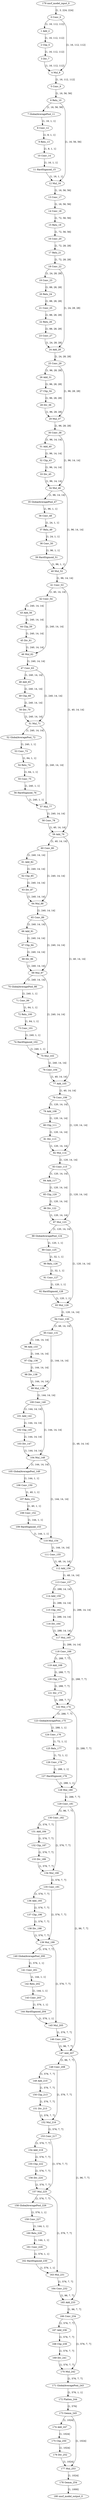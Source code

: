 strict digraph  {
"0 Conv_0" [id=0, type=Conv];
"1 Add_2" [id=1, type=Add];
"2 Clip_5" [id=2, type=Clip];
"3 Div_7" [id=3, type=Div];
"4 Mul_8" [id=4, type=Mul];
"5 Conv_9" [id=5, type=Conv];
"6 Relu_10" [id=6, type=Relu];
"7 GlobalAveragePool_11" [id=7, type=GlobalAveragePool];
"8 Conv_12" [id=8, type=Conv];
"9 Relu_13" [id=9, type=Relu];
"10 Conv_14" [id=10, type=Conv];
"11 HardSigmoid_15" [id=11, type=HardSigmoid];
"12 Mul_16" [id=12, type=Mul];
"13 Conv_17" [id=13, type=Conv];
"14 Conv_18" [id=14, type=Conv];
"15 Relu_19" [id=15, type=Relu];
"16 Conv_20" [id=16, type=Conv];
"17 Relu_21" [id=17, type=Relu];
"18 Conv_22" [id=18, type=Conv];
"19 Conv_23" [id=19, type=Conv];
"20 Relu_24" [id=20, type=Relu];
"21 Conv_25" [id=21, type=Conv];
"22 Relu_26" [id=22, type=Relu];
"23 Conv_27" [id=23, type=Conv];
"24 Add_28" [id=24, type=Add];
"25 Conv_29" [id=25, type=Conv];
"26 Add_31" [id=26, type=Add];
"27 Clip_34" [id=27, type=Clip];
"28 Div_36" [id=28, type=Div];
"29 Mul_37" [id=29, type=Mul];
"30 Conv_38" [id=30, type=Conv];
"31 Add_40" [id=31, type=Add];
"32 Clip_43" [id=32, type=Clip];
"33 Div_45" [id=33, type=Div];
"34 Mul_46" [id=34, type=Mul];
"35 GlobalAveragePool_47" [id=35, type=GlobalAveragePool];
"36 Conv_48" [id=36, type=Conv];
"37 Relu_49" [id=37, type=Relu];
"38 Conv_50" [id=38, type=Conv];
"39 HardSigmoid_51" [id=39, type=HardSigmoid];
"40 Mul_52" [id=40, type=Mul];
"41 Conv_53" [id=41, type=Conv];
"42 Conv_54" [id=42, type=Conv];
"43 Add_56" [id=43, type=Add];
"44 Clip_59" [id=44, type=Clip];
"45 Div_61" [id=45, type=Div];
"46 Mul_62" [id=46, type=Mul];
"47 Conv_63" [id=47, type=Conv];
"48 Add_65" [id=48, type=Add];
"49 Clip_68" [id=49, type=Clip];
"50 Div_70" [id=50, type=Div];
"51 Mul_71" [id=51, type=Mul];
"52 GlobalAveragePool_72" [id=52, type=GlobalAveragePool];
"53 Conv_73" [id=53, type=Conv];
"54 Relu_74" [id=54, type=Relu];
"55 Conv_75" [id=55, type=Conv];
"56 HardSigmoid_76" [id=56, type=HardSigmoid];
"57 Mul_77" [id=57, type=Mul];
"58 Conv_78" [id=58, type=Conv];
"59 Add_79" [id=59, type=Add];
"60 Conv_80" [id=60, type=Conv];
"61 Add_82" [id=61, type=Add];
"62 Clip_85" [id=62, type=Clip];
"63 Div_87" [id=63, type=Div];
"64 Mul_88" [id=64, type=Mul];
"65 Conv_89" [id=65, type=Conv];
"66 Add_91" [id=66, type=Add];
"67 Clip_94" [id=67, type=Clip];
"68 Div_96" [id=68, type=Div];
"69 Mul_97" [id=69, type=Mul];
"70 GlobalAveragePool_98" [id=70, type=GlobalAveragePool];
"71 Conv_99" [id=71, type=Conv];
"72 Relu_100" [id=72, type=Relu];
"73 Conv_101" [id=73, type=Conv];
"74 HardSigmoid_102" [id=74, type=HardSigmoid];
"75 Mul_103" [id=75, type=Mul];
"76 Conv_104" [id=76, type=Conv];
"77 Add_105" [id=77, type=Add];
"78 Conv_106" [id=78, type=Conv];
"79 Add_108" [id=79, type=Add];
"80 Clip_111" [id=80, type=Clip];
"81 Div_113" [id=81, type=Div];
"82 Mul_114" [id=82, type=Mul];
"83 Conv_115" [id=83, type=Conv];
"84 Add_117" [id=84, type=Add];
"85 Clip_120" [id=85, type=Clip];
"86 Div_122" [id=86, type=Div];
"87 Mul_123" [id=87, type=Mul];
"88 GlobalAveragePool_124" [id=88, type=GlobalAveragePool];
"89 Conv_125" [id=89, type=Conv];
"90 Relu_126" [id=90, type=Relu];
"91 Conv_127" [id=91, type=Conv];
"92 HardSigmoid_128" [id=92, type=HardSigmoid];
"93 Mul_129" [id=93, type=Mul];
"94 Conv_130" [id=94, type=Conv];
"95 Conv_131" [id=95, type=Conv];
"96 Add_133" [id=96, type=Add];
"97 Clip_136" [id=97, type=Clip];
"98 Div_138" [id=98, type=Div];
"99 Mul_139" [id=99, type=Mul];
"100 Conv_140" [id=100, type=Conv];
"101 Add_142" [id=101, type=Add];
"102 Clip_145" [id=102, type=Clip];
"103 Div_147" [id=103, type=Div];
"104 Mul_148" [id=104, type=Mul];
"105 GlobalAveragePool_149" [id=105, type=GlobalAveragePool];
"106 Conv_150" [id=106, type=Conv];
"107 Relu_151" [id=107, type=Relu];
"108 Conv_152" [id=108, type=Conv];
"109 HardSigmoid_153" [id=109, type=HardSigmoid];
"110 Mul_154" [id=110, type=Mul];
"111 Conv_155" [id=111, type=Conv];
"112 Add_156" [id=112, type=Add];
"113 Conv_157" [id=113, type=Conv];
"114 Add_159" [id=114, type=Add];
"115 Clip_162" [id=115, type=Clip];
"116 Div_164" [id=116, type=Div];
"117 Mul_165" [id=117, type=Mul];
"118 Conv_166" [id=118, type=Conv];
"119 Add_168" [id=119, type=Add];
"120 Clip_171" [id=120, type=Clip];
"121 Div_173" [id=121, type=Div];
"122 Mul_174" [id=122, type=Mul];
"123 GlobalAveragePool_175" [id=123, type=GlobalAveragePool];
"124 Conv_176" [id=124, type=Conv];
"125 Relu_177" [id=125, type=Relu];
"126 Conv_178" [id=126, type=Conv];
"127 HardSigmoid_179" [id=127, type=HardSigmoid];
"128 Mul_180" [id=128, type=Mul];
"129 Conv_181" [id=129, type=Conv];
"130 Conv_182" [id=130, type=Conv];
"131 Add_184" [id=131, type=Add];
"132 Clip_187" [id=132, type=Clip];
"133 Div_189" [id=133, type=Div];
"134 Mul_190" [id=134, type=Mul];
"135 Conv_191" [id=135, type=Conv];
"136 Add_193" [id=136, type=Add];
"137 Clip_196" [id=137, type=Clip];
"138 Div_198" [id=138, type=Div];
"139 Mul_199" [id=139, type=Mul];
"140 GlobalAveragePool_200" [id=140, type=GlobalAveragePool];
"141 Conv_201" [id=141, type=Conv];
"142 Relu_202" [id=142, type=Relu];
"143 Conv_203" [id=143, type=Conv];
"144 HardSigmoid_204" [id=144, type=HardSigmoid];
"145 Mul_205" [id=145, type=Mul];
"146 Conv_206" [id=146, type=Conv];
"147 Add_207" [id=147, type=Add];
"148 Conv_208" [id=148, type=Conv];
"149 Add_210" [id=149, type=Add];
"150 Clip_213" [id=150, type=Clip];
"151 Div_215" [id=151, type=Div];
"152 Mul_216" [id=152, type=Mul];
"153 Conv_217" [id=153, type=Conv];
"154 Add_219" [id=154, type=Add];
"155 Clip_222" [id=155, type=Clip];
"156 Div_224" [id=156, type=Div];
"157 Mul_225" [id=157, type=Mul];
"158 GlobalAveragePool_226" [id=158, type=GlobalAveragePool];
"159 Conv_227" [id=159, type=Conv];
"160 Relu_228" [id=160, type=Relu];
"161 Conv_229" [id=161, type=Conv];
"162 HardSigmoid_230" [id=162, type=HardSigmoid];
"163 Mul_231" [id=163, type=Mul];
"164 Conv_232" [id=164, type=Conv];
"165 Add_233" [id=165, type=Add];
"166 Conv_234" [id=166, type=Conv];
"167 Add_236" [id=167, type=Add];
"168 Clip_239" [id=168, type=Clip];
"169 Div_241" [id=169, type=Div];
"170 Mul_242" [id=170, type=Mul];
"171 GlobalAveragePool_243" [id=171, type=GlobalAveragePool];
"172 Flatten_244" [id=172, type=Flatten];
"173 Gemm_245" [id=173, type=Gemm];
"174 Add_247" [id=174, type=Add];
"175 Clip_250" [id=175, type=Clip];
"176 Div_252" [id=176, type=Div];
"177 Mul_253" [id=177, type=Mul];
"178 Gemm_254" [id=178, type=Gemm];
"179 nncf_model_input_0" [id=179, type=nncf_model_input];
"180 nncf_model_output_0" [id=180, type=nncf_model_output];
"0 Conv_0" -> "1 Add_2"  [label="[1, 16, 112, 112]", style=solid];
"0 Conv_0" -> "4 Mul_8"  [label="[1, 16, 112, 112]", style=solid];
"1 Add_2" -> "2 Clip_5"  [label="[1, 16, 112, 112]", style=solid];
"2 Clip_5" -> "3 Div_7"  [label="[1, 16, 112, 112]", style=solid];
"3 Div_7" -> "4 Mul_8"  [label="[1, 16, 112, 112]", style=solid];
"4 Mul_8" -> "5 Conv_9"  [label="[1, 16, 112, 112]", style=solid];
"5 Conv_9" -> "6 Relu_10"  [label="[1, 16, 56, 56]", style=solid];
"6 Relu_10" -> "7 GlobalAveragePool_11"  [label="[1, 16, 56, 56]", style=solid];
"6 Relu_10" -> "12 Mul_16"  [label="[1, 16, 56, 56]", style=solid];
"7 GlobalAveragePool_11" -> "8 Conv_12"  [label="[1, 16, 1, 1]", style=solid];
"8 Conv_12" -> "9 Relu_13"  [label="[1, 8, 1, 1]", style=solid];
"9 Relu_13" -> "10 Conv_14"  [label="[1, 8, 1, 1]", style=solid];
"10 Conv_14" -> "11 HardSigmoid_15"  [label="[1, 16, 1, 1]", style=solid];
"11 HardSigmoid_15" -> "12 Mul_16"  [label="[1, 16, 1, 1]", style=solid];
"12 Mul_16" -> "13 Conv_17"  [label="[1, 16, 56, 56]", style=solid];
"13 Conv_17" -> "14 Conv_18"  [label="[1, 16, 56, 56]", style=solid];
"14 Conv_18" -> "15 Relu_19"  [label="[1, 72, 56, 56]", style=solid];
"15 Relu_19" -> "16 Conv_20"  [label="[1, 72, 56, 56]", style=solid];
"16 Conv_20" -> "17 Relu_21"  [label="[1, 72, 28, 28]", style=solid];
"17 Relu_21" -> "18 Conv_22"  [label="[1, 72, 28, 28]", style=solid];
"18 Conv_22" -> "19 Conv_23"  [label="[1, 24, 28, 28]", style=solid];
"18 Conv_22" -> "24 Add_28"  [label="[1, 24, 28, 28]", style=solid];
"19 Conv_23" -> "20 Relu_24"  [label="[1, 88, 28, 28]", style=solid];
"20 Relu_24" -> "21 Conv_25"  [label="[1, 88, 28, 28]", style=solid];
"21 Conv_25" -> "22 Relu_26"  [label="[1, 88, 28, 28]", style=solid];
"22 Relu_26" -> "23 Conv_27"  [label="[1, 88, 28, 28]", style=solid];
"23 Conv_27" -> "24 Add_28"  [label="[1, 24, 28, 28]", style=solid];
"24 Add_28" -> "25 Conv_29"  [label="[1, 24, 28, 28]", style=solid];
"25 Conv_29" -> "26 Add_31"  [label="[1, 96, 28, 28]", style=solid];
"25 Conv_29" -> "29 Mul_37"  [label="[1, 96, 28, 28]", style=solid];
"26 Add_31" -> "27 Clip_34"  [label="[1, 96, 28, 28]", style=solid];
"27 Clip_34" -> "28 Div_36"  [label="[1, 96, 28, 28]", style=solid];
"28 Div_36" -> "29 Mul_37"  [label="[1, 96, 28, 28]", style=solid];
"29 Mul_37" -> "30 Conv_38"  [label="[1, 96, 28, 28]", style=solid];
"30 Conv_38" -> "31 Add_40"  [label="[1, 96, 14, 14]", style=solid];
"30 Conv_38" -> "34 Mul_46"  [label="[1, 96, 14, 14]", style=solid];
"31 Add_40" -> "32 Clip_43"  [label="[1, 96, 14, 14]", style=solid];
"32 Clip_43" -> "33 Div_45"  [label="[1, 96, 14, 14]", style=solid];
"33 Div_45" -> "34 Mul_46"  [label="[1, 96, 14, 14]", style=solid];
"34 Mul_46" -> "35 GlobalAveragePool_47"  [label="[1, 96, 14, 14]", style=solid];
"34 Mul_46" -> "40 Mul_52"  [label="[1, 96, 14, 14]", style=solid];
"35 GlobalAveragePool_47" -> "36 Conv_48"  [label="[1, 96, 1, 1]", style=solid];
"36 Conv_48" -> "37 Relu_49"  [label="[1, 24, 1, 1]", style=solid];
"37 Relu_49" -> "38 Conv_50"  [label="[1, 24, 1, 1]", style=solid];
"38 Conv_50" -> "39 HardSigmoid_51"  [label="[1, 96, 1, 1]", style=solid];
"39 HardSigmoid_51" -> "40 Mul_52"  [label="[1, 96, 1, 1]", style=solid];
"40 Mul_52" -> "41 Conv_53"  [label="[1, 96, 14, 14]", style=solid];
"41 Conv_53" -> "42 Conv_54"  [label="[1, 40, 14, 14]", style=solid];
"41 Conv_53" -> "59 Add_79"  [label="[1, 40, 14, 14]", style=solid];
"42 Conv_54" -> "43 Add_56"  [label="[1, 240, 14, 14]", style=solid];
"42 Conv_54" -> "46 Mul_62"  [label="[1, 240, 14, 14]", style=solid];
"43 Add_56" -> "44 Clip_59"  [label="[1, 240, 14, 14]", style=solid];
"44 Clip_59" -> "45 Div_61"  [label="[1, 240, 14, 14]", style=solid];
"45 Div_61" -> "46 Mul_62"  [label="[1, 240, 14, 14]", style=solid];
"46 Mul_62" -> "47 Conv_63"  [label="[1, 240, 14, 14]", style=solid];
"47 Conv_63" -> "48 Add_65"  [label="[1, 240, 14, 14]", style=solid];
"47 Conv_63" -> "51 Mul_71"  [label="[1, 240, 14, 14]", style=solid];
"48 Add_65" -> "49 Clip_68"  [label="[1, 240, 14, 14]", style=solid];
"49 Clip_68" -> "50 Div_70"  [label="[1, 240, 14, 14]", style=solid];
"50 Div_70" -> "51 Mul_71"  [label="[1, 240, 14, 14]", style=solid];
"51 Mul_71" -> "52 GlobalAveragePool_72"  [label="[1, 240, 14, 14]", style=solid];
"51 Mul_71" -> "57 Mul_77"  [label="[1, 240, 14, 14]", style=solid];
"52 GlobalAveragePool_72" -> "53 Conv_73"  [label="[1, 240, 1, 1]", style=solid];
"53 Conv_73" -> "54 Relu_74"  [label="[1, 64, 1, 1]", style=solid];
"54 Relu_74" -> "55 Conv_75"  [label="[1, 64, 1, 1]", style=solid];
"55 Conv_75" -> "56 HardSigmoid_76"  [label="[1, 240, 1, 1]", style=solid];
"56 HardSigmoid_76" -> "57 Mul_77"  [label="[1, 240, 1, 1]", style=solid];
"57 Mul_77" -> "58 Conv_78"  [label="[1, 240, 14, 14]", style=solid];
"58 Conv_78" -> "59 Add_79"  [label="[1, 40, 14, 14]", style=solid];
"59 Add_79" -> "60 Conv_80"  [label="[1, 40, 14, 14]", style=solid];
"59 Add_79" -> "77 Add_105"  [label="[1, 40, 14, 14]", style=solid];
"60 Conv_80" -> "61 Add_82"  [label="[1, 240, 14, 14]", style=solid];
"60 Conv_80" -> "64 Mul_88"  [label="[1, 240, 14, 14]", style=solid];
"61 Add_82" -> "62 Clip_85"  [label="[1, 240, 14, 14]", style=solid];
"62 Clip_85" -> "63 Div_87"  [label="[1, 240, 14, 14]", style=solid];
"63 Div_87" -> "64 Mul_88"  [label="[1, 240, 14, 14]", style=solid];
"64 Mul_88" -> "65 Conv_89"  [label="[1, 240, 14, 14]", style=solid];
"65 Conv_89" -> "66 Add_91"  [label="[1, 240, 14, 14]", style=solid];
"65 Conv_89" -> "69 Mul_97"  [label="[1, 240, 14, 14]", style=solid];
"66 Add_91" -> "67 Clip_94"  [label="[1, 240, 14, 14]", style=solid];
"67 Clip_94" -> "68 Div_96"  [label="[1, 240, 14, 14]", style=solid];
"68 Div_96" -> "69 Mul_97"  [label="[1, 240, 14, 14]", style=solid];
"69 Mul_97" -> "70 GlobalAveragePool_98"  [label="[1, 240, 14, 14]", style=solid];
"69 Mul_97" -> "75 Mul_103"  [label="[1, 240, 14, 14]", style=solid];
"70 GlobalAveragePool_98" -> "71 Conv_99"  [label="[1, 240, 1, 1]", style=solid];
"71 Conv_99" -> "72 Relu_100"  [label="[1, 64, 1, 1]", style=solid];
"72 Relu_100" -> "73 Conv_101"  [label="[1, 64, 1, 1]", style=solid];
"73 Conv_101" -> "74 HardSigmoid_102"  [label="[1, 240, 1, 1]", style=solid];
"74 HardSigmoid_102" -> "75 Mul_103"  [label="[1, 240, 1, 1]", style=solid];
"75 Mul_103" -> "76 Conv_104"  [label="[1, 240, 14, 14]", style=solid];
"76 Conv_104" -> "77 Add_105"  [label="[1, 40, 14, 14]", style=solid];
"77 Add_105" -> "78 Conv_106"  [label="[1, 40, 14, 14]", style=solid];
"78 Conv_106" -> "79 Add_108"  [label="[1, 120, 14, 14]", style=solid];
"78 Conv_106" -> "82 Mul_114"  [label="[1, 120, 14, 14]", style=solid];
"79 Add_108" -> "80 Clip_111"  [label="[1, 120, 14, 14]", style=solid];
"80 Clip_111" -> "81 Div_113"  [label="[1, 120, 14, 14]", style=solid];
"81 Div_113" -> "82 Mul_114"  [label="[1, 120, 14, 14]", style=solid];
"82 Mul_114" -> "83 Conv_115"  [label="[1, 120, 14, 14]", style=solid];
"83 Conv_115" -> "84 Add_117"  [label="[1, 120, 14, 14]", style=solid];
"83 Conv_115" -> "87 Mul_123"  [label="[1, 120, 14, 14]", style=solid];
"84 Add_117" -> "85 Clip_120"  [label="[1, 120, 14, 14]", style=solid];
"85 Clip_120" -> "86 Div_122"  [label="[1, 120, 14, 14]", style=solid];
"86 Div_122" -> "87 Mul_123"  [label="[1, 120, 14, 14]", style=solid];
"87 Mul_123" -> "88 GlobalAveragePool_124"  [label="[1, 120, 14, 14]", style=solid];
"87 Mul_123" -> "93 Mul_129"  [label="[1, 120, 14, 14]", style=solid];
"88 GlobalAveragePool_124" -> "89 Conv_125"  [label="[1, 120, 1, 1]", style=solid];
"89 Conv_125" -> "90 Relu_126"  [label="[1, 32, 1, 1]", style=solid];
"90 Relu_126" -> "91 Conv_127"  [label="[1, 32, 1, 1]", style=solid];
"91 Conv_127" -> "92 HardSigmoid_128"  [label="[1, 120, 1, 1]", style=solid];
"92 HardSigmoid_128" -> "93 Mul_129"  [label="[1, 120, 1, 1]", style=solid];
"93 Mul_129" -> "94 Conv_130"  [label="[1, 120, 14, 14]", style=solid];
"94 Conv_130" -> "95 Conv_131"  [label="[1, 48, 14, 14]", style=solid];
"94 Conv_130" -> "112 Add_156"  [label="[1, 48, 14, 14]", style=solid];
"95 Conv_131" -> "96 Add_133"  [label="[1, 144, 14, 14]", style=solid];
"95 Conv_131" -> "99 Mul_139"  [label="[1, 144, 14, 14]", style=solid];
"96 Add_133" -> "97 Clip_136"  [label="[1, 144, 14, 14]", style=solid];
"97 Clip_136" -> "98 Div_138"  [label="[1, 144, 14, 14]", style=solid];
"98 Div_138" -> "99 Mul_139"  [label="[1, 144, 14, 14]", style=solid];
"99 Mul_139" -> "100 Conv_140"  [label="[1, 144, 14, 14]", style=solid];
"100 Conv_140" -> "101 Add_142"  [label="[1, 144, 14, 14]", style=solid];
"100 Conv_140" -> "104 Mul_148"  [label="[1, 144, 14, 14]", style=solid];
"101 Add_142" -> "102 Clip_145"  [label="[1, 144, 14, 14]", style=solid];
"102 Clip_145" -> "103 Div_147"  [label="[1, 144, 14, 14]", style=solid];
"103 Div_147" -> "104 Mul_148"  [label="[1, 144, 14, 14]", style=solid];
"104 Mul_148" -> "105 GlobalAveragePool_149"  [label="[1, 144, 14, 14]", style=solid];
"104 Mul_148" -> "110 Mul_154"  [label="[1, 144, 14, 14]", style=solid];
"105 GlobalAveragePool_149" -> "106 Conv_150"  [label="[1, 144, 1, 1]", style=solid];
"106 Conv_150" -> "107 Relu_151"  [label="[1, 40, 1, 1]", style=solid];
"107 Relu_151" -> "108 Conv_152"  [label="[1, 40, 1, 1]", style=solid];
"108 Conv_152" -> "109 HardSigmoid_153"  [label="[1, 144, 1, 1]", style=solid];
"109 HardSigmoid_153" -> "110 Mul_154"  [label="[1, 144, 1, 1]", style=solid];
"110 Mul_154" -> "111 Conv_155"  [label="[1, 144, 14, 14]", style=solid];
"111 Conv_155" -> "112 Add_156"  [label="[1, 48, 14, 14]", style=solid];
"112 Add_156" -> "113 Conv_157"  [label="[1, 48, 14, 14]", style=solid];
"113 Conv_157" -> "114 Add_159"  [label="[1, 288, 14, 14]", style=solid];
"113 Conv_157" -> "117 Mul_165"  [label="[1, 288, 14, 14]", style=solid];
"114 Add_159" -> "115 Clip_162"  [label="[1, 288, 14, 14]", style=solid];
"115 Clip_162" -> "116 Div_164"  [label="[1, 288, 14, 14]", style=solid];
"116 Div_164" -> "117 Mul_165"  [label="[1, 288, 14, 14]", style=solid];
"117 Mul_165" -> "118 Conv_166"  [label="[1, 288, 14, 14]", style=solid];
"118 Conv_166" -> "119 Add_168"  [label="[1, 288, 7, 7]", style=solid];
"118 Conv_166" -> "122 Mul_174"  [label="[1, 288, 7, 7]", style=solid];
"119 Add_168" -> "120 Clip_171"  [label="[1, 288, 7, 7]", style=solid];
"120 Clip_171" -> "121 Div_173"  [label="[1, 288, 7, 7]", style=solid];
"121 Div_173" -> "122 Mul_174"  [label="[1, 288, 7, 7]", style=solid];
"122 Mul_174" -> "123 GlobalAveragePool_175"  [label="[1, 288, 7, 7]", style=solid];
"122 Mul_174" -> "128 Mul_180"  [label="[1, 288, 7, 7]", style=solid];
"123 GlobalAveragePool_175" -> "124 Conv_176"  [label="[1, 288, 1, 1]", style=solid];
"124 Conv_176" -> "125 Relu_177"  [label="[1, 72, 1, 1]", style=solid];
"125 Relu_177" -> "126 Conv_178"  [label="[1, 72, 1, 1]", style=solid];
"126 Conv_178" -> "127 HardSigmoid_179"  [label="[1, 288, 1, 1]", style=solid];
"127 HardSigmoid_179" -> "128 Mul_180"  [label="[1, 288, 1, 1]", style=solid];
"128 Mul_180" -> "129 Conv_181"  [label="[1, 288, 7, 7]", style=solid];
"129 Conv_181" -> "130 Conv_182"  [label="[1, 96, 7, 7]", style=solid];
"129 Conv_181" -> "147 Add_207"  [label="[1, 96, 7, 7]", style=solid];
"130 Conv_182" -> "131 Add_184"  [label="[1, 576, 7, 7]", style=solid];
"130 Conv_182" -> "134 Mul_190"  [label="[1, 576, 7, 7]", style=solid];
"131 Add_184" -> "132 Clip_187"  [label="[1, 576, 7, 7]", style=solid];
"132 Clip_187" -> "133 Div_189"  [label="[1, 576, 7, 7]", style=solid];
"133 Div_189" -> "134 Mul_190"  [label="[1, 576, 7, 7]", style=solid];
"134 Mul_190" -> "135 Conv_191"  [label="[1, 576, 7, 7]", style=solid];
"135 Conv_191" -> "136 Add_193"  [label="[1, 576, 7, 7]", style=solid];
"135 Conv_191" -> "139 Mul_199"  [label="[1, 576, 7, 7]", style=solid];
"136 Add_193" -> "137 Clip_196"  [label="[1, 576, 7, 7]", style=solid];
"137 Clip_196" -> "138 Div_198"  [label="[1, 576, 7, 7]", style=solid];
"138 Div_198" -> "139 Mul_199"  [label="[1, 576, 7, 7]", style=solid];
"139 Mul_199" -> "140 GlobalAveragePool_200"  [label="[1, 576, 7, 7]", style=solid];
"139 Mul_199" -> "145 Mul_205"  [label="[1, 576, 7, 7]", style=solid];
"140 GlobalAveragePool_200" -> "141 Conv_201"  [label="[1, 576, 1, 1]", style=solid];
"141 Conv_201" -> "142 Relu_202"  [label="[1, 144, 1, 1]", style=solid];
"142 Relu_202" -> "143 Conv_203"  [label="[1, 144, 1, 1]", style=solid];
"143 Conv_203" -> "144 HardSigmoid_204"  [label="[1, 576, 1, 1]", style=solid];
"144 HardSigmoid_204" -> "145 Mul_205"  [label="[1, 576, 1, 1]", style=solid];
"145 Mul_205" -> "146 Conv_206"  [label="[1, 576, 7, 7]", style=solid];
"146 Conv_206" -> "147 Add_207"  [label="[1, 96, 7, 7]", style=solid];
"147 Add_207" -> "148 Conv_208"  [label="[1, 96, 7, 7]", style=solid];
"147 Add_207" -> "165 Add_233"  [label="[1, 96, 7, 7]", style=solid];
"148 Conv_208" -> "149 Add_210"  [label="[1, 576, 7, 7]", style=solid];
"148 Conv_208" -> "152 Mul_216"  [label="[1, 576, 7, 7]", style=solid];
"149 Add_210" -> "150 Clip_213"  [label="[1, 576, 7, 7]", style=solid];
"150 Clip_213" -> "151 Div_215"  [label="[1, 576, 7, 7]", style=solid];
"151 Div_215" -> "152 Mul_216"  [label="[1, 576, 7, 7]", style=solid];
"152 Mul_216" -> "153 Conv_217"  [label="[1, 576, 7, 7]", style=solid];
"153 Conv_217" -> "154 Add_219"  [label="[1, 576, 7, 7]", style=solid];
"153 Conv_217" -> "157 Mul_225"  [label="[1, 576, 7, 7]", style=solid];
"154 Add_219" -> "155 Clip_222"  [label="[1, 576, 7, 7]", style=solid];
"155 Clip_222" -> "156 Div_224"  [label="[1, 576, 7, 7]", style=solid];
"156 Div_224" -> "157 Mul_225"  [label="[1, 576, 7, 7]", style=solid];
"157 Mul_225" -> "158 GlobalAveragePool_226"  [label="[1, 576, 7, 7]", style=solid];
"157 Mul_225" -> "163 Mul_231"  [label="[1, 576, 7, 7]", style=solid];
"158 GlobalAveragePool_226" -> "159 Conv_227"  [label="[1, 576, 1, 1]", style=solid];
"159 Conv_227" -> "160 Relu_228"  [label="[1, 144, 1, 1]", style=solid];
"160 Relu_228" -> "161 Conv_229"  [label="[1, 144, 1, 1]", style=solid];
"161 Conv_229" -> "162 HardSigmoid_230"  [label="[1, 576, 1, 1]", style=solid];
"162 HardSigmoid_230" -> "163 Mul_231"  [label="[1, 576, 1, 1]", style=solid];
"163 Mul_231" -> "164 Conv_232"  [label="[1, 576, 7, 7]", style=solid];
"164 Conv_232" -> "165 Add_233"  [label="[1, 96, 7, 7]", style=solid];
"165 Add_233" -> "166 Conv_234"  [label="[1, 96, 7, 7]", style=solid];
"166 Conv_234" -> "167 Add_236"  [label="[1, 576, 7, 7]", style=solid];
"166 Conv_234" -> "170 Mul_242"  [label="[1, 576, 7, 7]", style=solid];
"167 Add_236" -> "168 Clip_239"  [label="[1, 576, 7, 7]", style=solid];
"168 Clip_239" -> "169 Div_241"  [label="[1, 576, 7, 7]", style=solid];
"169 Div_241" -> "170 Mul_242"  [label="[1, 576, 7, 7]", style=solid];
"170 Mul_242" -> "171 GlobalAveragePool_243"  [label="[1, 576, 7, 7]", style=solid];
"171 GlobalAveragePool_243" -> "172 Flatten_244"  [label="[1, 576, 1, 1]", style=solid];
"172 Flatten_244" -> "173 Gemm_245"  [label="[1, 576]", style=solid];
"173 Gemm_245" -> "174 Add_247"  [label="[1, 1024]", style=solid];
"173 Gemm_245" -> "177 Mul_253"  [label="[1, 1024]", style=solid];
"174 Add_247" -> "175 Clip_250"  [label="[1, 1024]", style=solid];
"175 Clip_250" -> "176 Div_252"  [label="[1, 1024]", style=solid];
"176 Div_252" -> "177 Mul_253"  [label="[1, 1024]", style=solid];
"177 Mul_253" -> "178 Gemm_254"  [label="[1, 1024]", style=solid];
"178 Gemm_254" -> "180 nncf_model_output_0"  [label="[1, 1000]", style=solid];
"179 nncf_model_input_0" -> "0 Conv_0"  [label="[1, 3, 224, 224]", style=solid];
}
